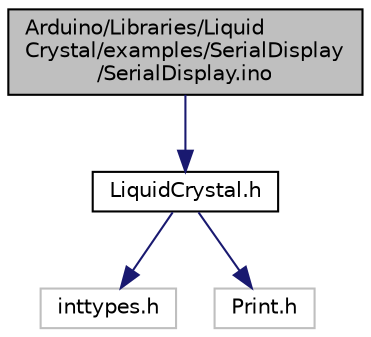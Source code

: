 digraph "Arduino/Libraries/LiquidCrystal/examples/SerialDisplay/SerialDisplay.ino"
{
  edge [fontname="Helvetica",fontsize="10",labelfontname="Helvetica",labelfontsize="10"];
  node [fontname="Helvetica",fontsize="10",shape=record];
  Node0 [label="Arduino/Libraries/Liquid\lCrystal/examples/SerialDisplay\l/SerialDisplay.ino",height=0.2,width=0.4,color="black", fillcolor="grey75", style="filled", fontcolor="black"];
  Node0 -> Node1 [color="midnightblue",fontsize="10",style="solid",fontname="Helvetica"];
  Node1 [label="LiquidCrystal.h",height=0.2,width=0.4,color="black", fillcolor="white", style="filled",URL="$_liquid_crystal_8h.html"];
  Node1 -> Node2 [color="midnightblue",fontsize="10",style="solid",fontname="Helvetica"];
  Node2 [label="inttypes.h",height=0.2,width=0.4,color="grey75", fillcolor="white", style="filled"];
  Node1 -> Node3 [color="midnightblue",fontsize="10",style="solid",fontname="Helvetica"];
  Node3 [label="Print.h",height=0.2,width=0.4,color="grey75", fillcolor="white", style="filled"];
}
